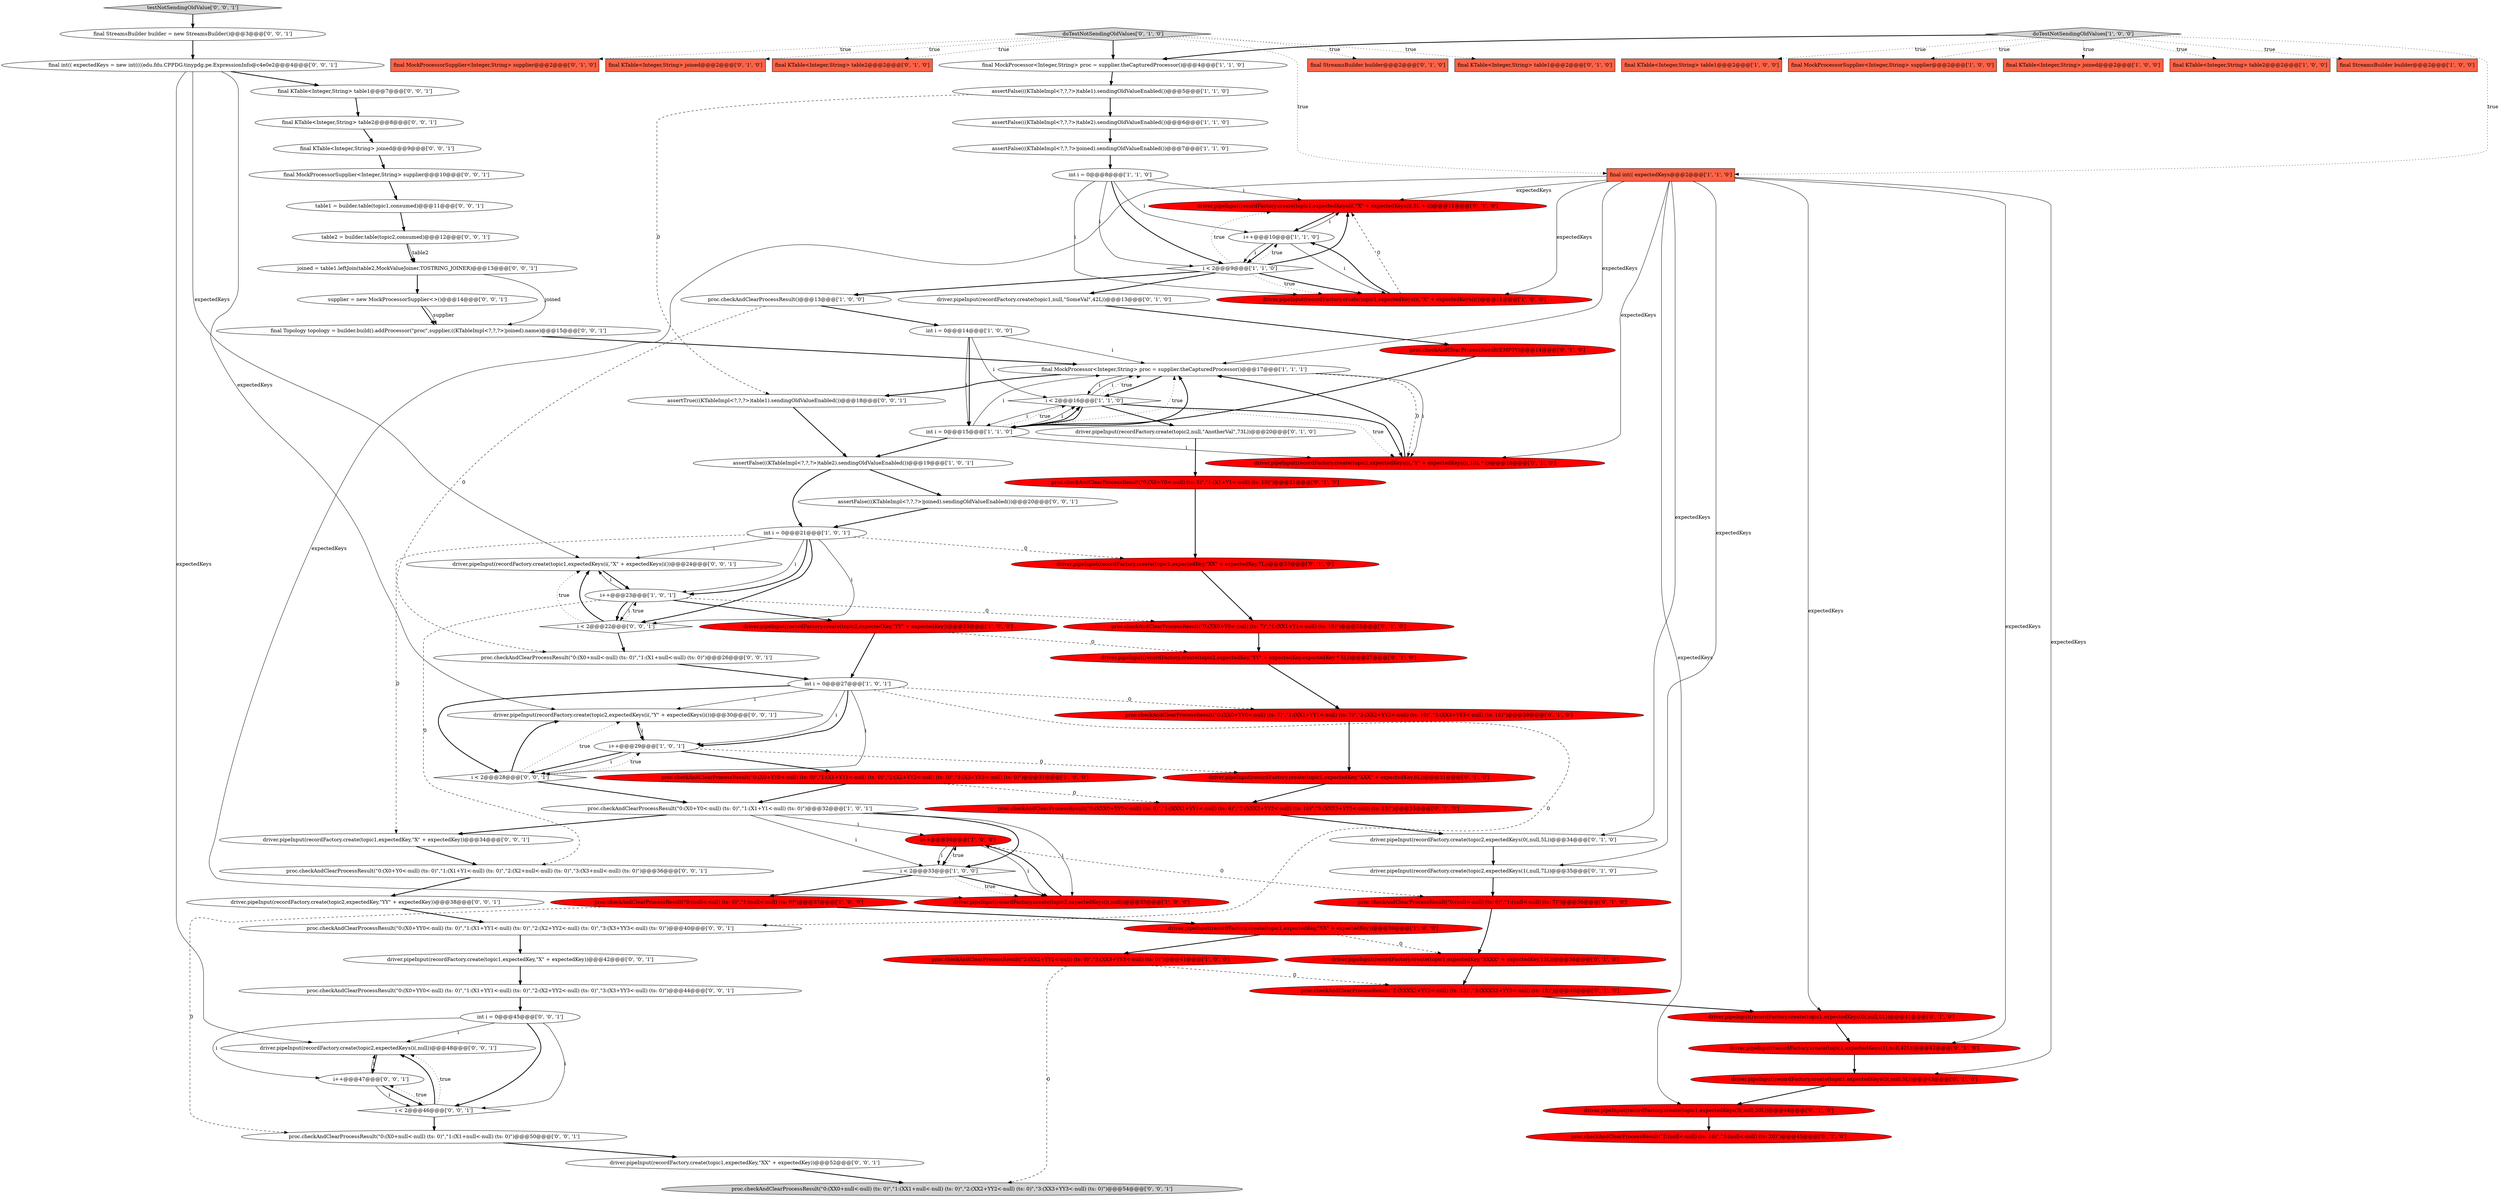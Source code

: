 digraph {
73 [style = filled, label = "final KTable<Integer,String> joined@@@9@@@['0', '0', '1']", fillcolor = white, shape = ellipse image = "AAA0AAABBB3BBB"];
51 [style = filled, label = "driver.pipeInput(recordFactory.create(topic1,expectedKey,\"XXX\" + expectedKey,6L))@@@31@@@['0', '1', '0']", fillcolor = red, shape = ellipse image = "AAA1AAABBB2BBB"];
68 [style = filled, label = "driver.pipeInput(recordFactory.create(topic2,expectedKeys(i(,null))@@@48@@@['0', '0', '1']", fillcolor = white, shape = ellipse image = "AAA0AAABBB3BBB"];
55 [style = filled, label = "final KTable<Integer,String> joined@@@2@@@['0', '1', '0']", fillcolor = tomato, shape = box image = "AAA0AAABBB2BBB"];
37 [style = filled, label = "driver.pipeInput(recordFactory.create(topic1,expectedKeys(i(,\"X\" + expectedKeys(i(,5L + i))@@@11@@@['0', '1', '0']", fillcolor = red, shape = ellipse image = "AAA1AAABBB2BBB"];
42 [style = filled, label = "proc.checkAndClearProcessResult(\"0:(XX0+Y0<-null) (ts: 7)\",\"1:(XX1+Y1<-null) (ts: 10)\")@@@25@@@['0', '1', '0']", fillcolor = red, shape = ellipse image = "AAA1AAABBB2BBB"];
60 [style = filled, label = "driver.pipeInput(recordFactory.create(topic2,expectedKeys(0(,null,5L))@@@34@@@['0', '1', '0']", fillcolor = white, shape = ellipse image = "AAA0AAABBB2BBB"];
12 [style = filled, label = "assertFalse(((KTableImpl<?,?,?>)table2).sendingOldValueEnabled())@@@6@@@['1', '1', '0']", fillcolor = white, shape = ellipse image = "AAA0AAABBB1BBB"];
36 [style = filled, label = "driver.pipeInput(recordFactory.create(topic2,null,\"AnotherVal\",73L))@@@20@@@['0', '1', '0']", fillcolor = white, shape = ellipse image = "AAA0AAABBB2BBB"];
88 [style = filled, label = "proc.checkAndClearProcessResult(\"0:(X0+null<-null) (ts: 0)\",\"1:(X1+null<-null) (ts: 0)\")@@@26@@@['0', '0', '1']", fillcolor = white, shape = ellipse image = "AAA0AAABBB3BBB"];
10 [style = filled, label = "proc.checkAndClearProcessResult(\"0:(null<-null) (ts: 0)\",\"1:(null<-null) (ts: 0)\")@@@37@@@['1', '0', '0']", fillcolor = red, shape = ellipse image = "AAA1AAABBB1BBB"];
17 [style = filled, label = "int i = 0@@@21@@@['1', '0', '1']", fillcolor = white, shape = ellipse image = "AAA0AAABBB1BBB"];
40 [style = filled, label = "proc.checkAndClearProcessResult(\"0:(null<-null) (ts: 6)\",\"1:(null<-null) (ts: 7)\")@@@36@@@['0', '1', '0']", fillcolor = red, shape = ellipse image = "AAA1AAABBB2BBB"];
53 [style = filled, label = "proc.checkAndClearProcessResult(\"0:(XX0+YY0<-null) (ts: 7)\",\"1:(XX1+YY1<-null) (ts: 7)\",\"2:(XX2+YY2<-null) (ts: 10)\",\"3:(XX3+YY3<-null) (ts: 15)\")@@@29@@@['0', '1', '0']", fillcolor = red, shape = ellipse image = "AAA1AAABBB2BBB"];
75 [style = filled, label = "joined = table1.leftJoin(table2,MockValueJoiner.TOSTRING_JOINER)@@@13@@@['0', '0', '1']", fillcolor = white, shape = ellipse image = "AAA0AAABBB3BBB"];
32 [style = filled, label = "i++@@@10@@@['1', '1', '0']", fillcolor = white, shape = ellipse image = "AAA0AAABBB1BBB"];
67 [style = filled, label = "i++@@@47@@@['0', '0', '1']", fillcolor = white, shape = ellipse image = "AAA0AAABBB3BBB"];
13 [style = filled, label = "final KTable<Integer,String> table1@@@2@@@['1', '0', '0']", fillcolor = tomato, shape = box image = "AAA0AAABBB1BBB"];
79 [style = filled, label = "driver.pipeInput(recordFactory.create(topic2,expectedKeys(i(,\"Y\" + expectedKeys(i())@@@30@@@['0', '0', '1']", fillcolor = white, shape = ellipse image = "AAA0AAABBB3BBB"];
16 [style = filled, label = "int i = 0@@@14@@@['1', '0', '0']", fillcolor = white, shape = ellipse image = "AAA0AAABBB1BBB"];
56 [style = filled, label = "proc.checkAndClearProcessResult(\"0:(X0+Y0<-null) (ts: 5)\",\"1:(X1+Y1<-null) (ts: 10)\")@@@21@@@['0', '1', '0']", fillcolor = red, shape = ellipse image = "AAA1AAABBB2BBB"];
65 [style = filled, label = "i < 2@@@28@@@['0', '0', '1']", fillcolor = white, shape = diamond image = "AAA0AAABBB3BBB"];
83 [style = filled, label = "final StreamsBuilder builder = new StreamsBuilder()@@@3@@@['0', '0', '1']", fillcolor = white, shape = ellipse image = "AAA0AAABBB3BBB"];
27 [style = filled, label = "final int(( expectedKeys@@@2@@@['1', '1', '0']", fillcolor = tomato, shape = box image = "AAA0AAABBB1BBB"];
57 [style = filled, label = "proc.checkAndClearProcessResult(\"2:(XXXX2+YY2<-null) (ts: 13)\",\"3:(XXXX3+YY3<-null) (ts: 15)\")@@@40@@@['0', '1', '0']", fillcolor = red, shape = ellipse image = "AAA1AAABBB2BBB"];
1 [style = filled, label = "i < 2@@@9@@@['1', '1', '0']", fillcolor = white, shape = diamond image = "AAA0AAABBB1BBB"];
80 [style = filled, label = "final MockProcessorSupplier<Integer,String> supplier@@@10@@@['0', '0', '1']", fillcolor = white, shape = ellipse image = "AAA0AAABBB3BBB"];
59 [style = filled, label = "driver.pipeInput(recordFactory.create(topic2,expectedKeys(1(,null,7L))@@@35@@@['0', '1', '0']", fillcolor = white, shape = ellipse image = "AAA0AAABBB2BBB"];
35 [style = filled, label = "driver.pipeInput(recordFactory.create(topic1,expectedKey,\"XX\" + expectedKey,7L))@@@23@@@['0', '1', '0']", fillcolor = red, shape = ellipse image = "AAA1AAABBB2BBB"];
52 [style = filled, label = "driver.pipeInput(recordFactory.create(topic1,null,\"SomeVal\",42L))@@@13@@@['0', '1', '0']", fillcolor = white, shape = ellipse image = "AAA0AAABBB2BBB"];
20 [style = filled, label = "i++@@@34@@@['1', '0', '0']", fillcolor = red, shape = ellipse image = "AAA1AAABBB1BBB"];
3 [style = filled, label = "assertFalse(((KTableImpl<?,?,?>)table2).sendingOldValueEnabled())@@@19@@@['1', '0', '1']", fillcolor = white, shape = ellipse image = "AAA0AAABBB1BBB"];
61 [style = filled, label = "doTestNotSendingOldValues['0', '1', '0']", fillcolor = lightgray, shape = diamond image = "AAA0AAABBB2BBB"];
78 [style = filled, label = "driver.pipeInput(recordFactory.create(topic1,expectedKeys(i(,\"X\" + expectedKeys(i())@@@24@@@['0', '0', '1']", fillcolor = white, shape = ellipse image = "AAA0AAABBB3BBB"];
23 [style = filled, label = "proc.checkAndClearProcessResult(\"0:(X0+YY0<-null) (ts: 0)\",\"1:(X1+YY1<-null) (ts: 0)\",\"2:(X2+YY2<-null) (ts: 0)\",\"3:(X3+YY3<-null) (ts: 0)\")@@@31@@@['1', '0', '0']", fillcolor = red, shape = ellipse image = "AAA1AAABBB1BBB"];
44 [style = filled, label = "driver.pipeInput(recordFactory.create(topic1,expectedKeys(1(,null,42L))@@@42@@@['0', '1', '0']", fillcolor = red, shape = ellipse image = "AAA1AAABBB2BBB"];
74 [style = filled, label = "proc.checkAndClearProcessResult(\"0:(X0+Y0<-null) (ts: 0)\",\"1:(X1+Y1<-null) (ts: 0)\",\"2:(X2+null<-null) (ts: 0)\",\"3:(X3+null<-null) (ts: 0)\")@@@36@@@['0', '0', '1']", fillcolor = white, shape = ellipse image = "AAA0AAABBB3BBB"];
21 [style = filled, label = "doTestNotSendingOldValues['1', '0', '0']", fillcolor = lightgray, shape = diamond image = "AAA0AAABBB1BBB"];
85 [style = filled, label = "table2 = builder.table(topic2,consumed)@@@12@@@['0', '0', '1']", fillcolor = white, shape = ellipse image = "AAA0AAABBB3BBB"];
43 [style = filled, label = "proc.checkAndClearProcessResult(\"0:(XXX0+YY0<-null) (ts: 6)\",\"1:(XXX1+YY1<-null) (ts: 6)\",\"2:(XXX2+YY2<-null) (ts: 10)\",\"3:(XXX3+YY3<-null) (ts: 15)\")@@@33@@@['0', '1', '0']", fillcolor = red, shape = ellipse image = "AAA1AAABBB2BBB"];
41 [style = filled, label = "driver.pipeInput(recordFactory.create(topic1,expectedKeys(2(,null,5L))@@@43@@@['0', '1', '0']", fillcolor = red, shape = ellipse image = "AAA1AAABBB2BBB"];
34 [style = filled, label = "proc.checkAndClearProcessResult(\"2:(null<-null) (ts: 10)\",\"3:(null<-null) (ts: 20)\")@@@45@@@['0', '1', '0']", fillcolor = red, shape = ellipse image = "AAA1AAABBB2BBB"];
18 [style = filled, label = "i++@@@23@@@['1', '0', '1']", fillcolor = white, shape = ellipse image = "AAA0AAABBB1BBB"];
58 [style = filled, label = "driver.pipeInput(recordFactory.create(topic2,expectedKeys(i(,\"Y\" + expectedKeys(i(,10L * i))@@@18@@@['0', '1', '0']", fillcolor = red, shape = ellipse image = "AAA1AAABBB2BBB"];
50 [style = filled, label = "driver.pipeInput(recordFactory.create(topic1,expectedKeys(0(,null,0L))@@@41@@@['0', '1', '0']", fillcolor = red, shape = ellipse image = "AAA1AAABBB2BBB"];
87 [style = filled, label = "proc.checkAndClearProcessResult(\"0:(X0+YY0<-null) (ts: 0)\",\"1:(X1+YY1<-null) (ts: 0)\",\"2:(X2+YY2<-null) (ts: 0)\",\"3:(X3+YY3<-null) (ts: 0)\")@@@40@@@['0', '0', '1']", fillcolor = white, shape = ellipse image = "AAA0AAABBB3BBB"];
90 [style = filled, label = "assertFalse(((KTableImpl<?,?,?>)joined).sendingOldValueEnabled())@@@20@@@['0', '0', '1']", fillcolor = white, shape = ellipse image = "AAA0AAABBB3BBB"];
6 [style = filled, label = "final MockProcessorSupplier<Integer,String> supplier@@@2@@@['1', '0', '0']", fillcolor = tomato, shape = box image = "AAA0AAABBB1BBB"];
2 [style = filled, label = "i++@@@29@@@['1', '0', '1']", fillcolor = white, shape = ellipse image = "AAA0AAABBB1BBB"];
14 [style = filled, label = "final MockProcessor<Integer,String> proc = supplier.theCapturedProcessor()@@@4@@@['1', '1', '0']", fillcolor = white, shape = ellipse image = "AAA0AAABBB1BBB"];
24 [style = filled, label = "assertFalse(((KTableImpl<?,?,?>)table1).sendingOldValueEnabled())@@@5@@@['1', '1', '0']", fillcolor = white, shape = ellipse image = "AAA0AAABBB1BBB"];
39 [style = filled, label = "final KTable<Integer,String> table2@@@2@@@['0', '1', '0']", fillcolor = tomato, shape = box image = "AAA0AAABBB2BBB"];
28 [style = filled, label = "proc.checkAndClearProcessResult(\"0:(X0+Y0<-null) (ts: 0)\",\"1:(X1+Y1<-null) (ts: 0)\")@@@32@@@['1', '0', '1']", fillcolor = white, shape = ellipse image = "AAA0AAABBB1BBB"];
89 [style = filled, label = "testNotSendingOldValue['0', '0', '1']", fillcolor = lightgray, shape = diamond image = "AAA0AAABBB3BBB"];
72 [style = filled, label = "final KTable<Integer,String> table1@@@7@@@['0', '0', '1']", fillcolor = white, shape = ellipse image = "AAA0AAABBB3BBB"];
30 [style = filled, label = "driver.pipeInput(recordFactory.create(topic1,expectedKey,\"XX\" + expectedKey))@@@39@@@['1', '0', '0']", fillcolor = red, shape = ellipse image = "AAA1AAABBB1BBB"];
48 [style = filled, label = "proc.checkAndClearProcessResult(EMPTY)@@@14@@@['0', '1', '0']", fillcolor = red, shape = ellipse image = "AAA1AAABBB2BBB"];
62 [style = filled, label = "proc.checkAndClearProcessResult(\"0:(X0+YY0<-null) (ts: 0)\",\"1:(X1+YY1<-null) (ts: 0)\",\"2:(X2+YY2<-null) (ts: 0)\",\"3:(X3+YY3<-null) (ts: 0)\")@@@44@@@['0', '0', '1']", fillcolor = white, shape = ellipse image = "AAA0AAABBB3BBB"];
15 [style = filled, label = "final KTable<Integer,String> joined@@@2@@@['1', '0', '0']", fillcolor = tomato, shape = box image = "AAA0AAABBB1BBB"];
11 [style = filled, label = "final KTable<Integer,String> table2@@@2@@@['1', '0', '0']", fillcolor = tomato, shape = box image = "AAA0AAABBB1BBB"];
33 [style = filled, label = "assertFalse(((KTableImpl<?,?,?>)joined).sendingOldValueEnabled())@@@7@@@['1', '1', '0']", fillcolor = white, shape = ellipse image = "AAA0AAABBB1BBB"];
4 [style = filled, label = "proc.checkAndClearProcessResult()@@@13@@@['1', '0', '0']", fillcolor = white, shape = ellipse image = "AAA0AAABBB1BBB"];
29 [style = filled, label = "driver.pipeInput(recordFactory.create(topic1,expectedKeys(i(,\"X\" + expectedKeys(i())@@@11@@@['1', '0', '0']", fillcolor = red, shape = ellipse image = "AAA1AAABBB1BBB"];
38 [style = filled, label = "final StreamsBuilder builder@@@2@@@['0', '1', '0']", fillcolor = tomato, shape = box image = "AAA0AAABBB2BBB"];
66 [style = filled, label = "int i = 0@@@45@@@['0', '0', '1']", fillcolor = white, shape = ellipse image = "AAA0AAABBB3BBB"];
71 [style = filled, label = "proc.checkAndClearProcessResult(\"0:(XX0+null<-null) (ts: 0)\",\"1:(XX1+null<-null) (ts: 0)\",\"2:(XX2+YY2<-null) (ts: 0)\",\"3:(XX3+YY3<-null) (ts: 0)\")@@@54@@@['0', '0', '1']", fillcolor = lightgray, shape = ellipse image = "AAA0AAABBB3BBB"];
70 [style = filled, label = "proc.checkAndClearProcessResult(\"0:(X0+null<-null) (ts: 0)\",\"1:(X1+null<-null) (ts: 0)\")@@@50@@@['0', '0', '1']", fillcolor = white, shape = ellipse image = "AAA0AAABBB3BBB"];
86 [style = filled, label = "driver.pipeInput(recordFactory.create(topic1,expectedKey,\"X\" + expectedKey))@@@34@@@['0', '0', '1']", fillcolor = white, shape = ellipse image = "AAA0AAABBB3BBB"];
54 [style = filled, label = "final KTable<Integer,String> table1@@@2@@@['0', '1', '0']", fillcolor = tomato, shape = box image = "AAA0AAABBB2BBB"];
49 [style = filled, label = "driver.pipeInput(recordFactory.create(topic2,expectedKey,\"YY\" + expectedKey,expectedKey * 5L))@@@27@@@['0', '1', '0']", fillcolor = red, shape = ellipse image = "AAA1AAABBB2BBB"];
8 [style = filled, label = "final StreamsBuilder builder@@@2@@@['1', '0', '0']", fillcolor = tomato, shape = box image = "AAA0AAABBB1BBB"];
5 [style = filled, label = "final MockProcessor<Integer,String> proc = supplier.theCapturedProcessor()@@@17@@@['1', '1', '1']", fillcolor = white, shape = ellipse image = "AAA0AAABBB1BBB"];
92 [style = filled, label = "driver.pipeInput(recordFactory.create(topic1,expectedKey,\"XX\" + expectedKey))@@@52@@@['0', '0', '1']", fillcolor = white, shape = ellipse image = "AAA0AAABBB3BBB"];
63 [style = filled, label = "driver.pipeInput(recordFactory.create(topic1,expectedKey,\"X\" + expectedKey))@@@42@@@['0', '0', '1']", fillcolor = white, shape = ellipse image = "AAA0AAABBB3BBB"];
69 [style = filled, label = "assertTrue(((KTableImpl<?,?,?>)table1).sendingOldValueEnabled())@@@18@@@['0', '0', '1']", fillcolor = white, shape = ellipse image = "AAA0AAABBB3BBB"];
91 [style = filled, label = "i < 2@@@46@@@['0', '0', '1']", fillcolor = white, shape = diamond image = "AAA0AAABBB3BBB"];
26 [style = filled, label = "int i = 0@@@8@@@['1', '1', '0']", fillcolor = white, shape = ellipse image = "AAA0AAABBB1BBB"];
93 [style = filled, label = "final KTable<Integer,String> table2@@@8@@@['0', '0', '1']", fillcolor = white, shape = ellipse image = "AAA0AAABBB3BBB"];
45 [style = filled, label = "driver.pipeInput(recordFactory.create(topic1,expectedKeys(3(,null,20L))@@@44@@@['0', '1', '0']", fillcolor = red, shape = ellipse image = "AAA1AAABBB2BBB"];
7 [style = filled, label = "proc.checkAndClearProcessResult(\"2:(XX2+YY2<-null) (ts: 0)\",\"3:(XX3+YY3<-null) (ts: 0)\")@@@41@@@['1', '0', '0']", fillcolor = red, shape = ellipse image = "AAA1AAABBB1BBB"];
22 [style = filled, label = "int i = 0@@@27@@@['1', '0', '1']", fillcolor = white, shape = ellipse image = "AAA0AAABBB1BBB"];
47 [style = filled, label = "final MockProcessorSupplier<Integer,String> supplier@@@2@@@['0', '1', '0']", fillcolor = tomato, shape = box image = "AAA0AAABBB2BBB"];
84 [style = filled, label = "driver.pipeInput(recordFactory.create(topic2,expectedKey,\"YY\" + expectedKey))@@@38@@@['0', '0', '1']", fillcolor = white, shape = ellipse image = "AAA0AAABBB3BBB"];
81 [style = filled, label = "supplier = new MockProcessorSupplier<>()@@@14@@@['0', '0', '1']", fillcolor = white, shape = ellipse image = "AAA0AAABBB3BBB"];
77 [style = filled, label = "table1 = builder.table(topic1,consumed)@@@11@@@['0', '0', '1']", fillcolor = white, shape = ellipse image = "AAA0AAABBB3BBB"];
0 [style = filled, label = "int i = 0@@@15@@@['1', '1', '0']", fillcolor = white, shape = ellipse image = "AAA0AAABBB1BBB"];
19 [style = filled, label = "i < 2@@@33@@@['1', '0', '0']", fillcolor = white, shape = diamond image = "AAA0AAABBB1BBB"];
25 [style = filled, label = "driver.pipeInput(recordFactory.create(topic2,expectedKeys(i(,null))@@@35@@@['1', '0', '0']", fillcolor = red, shape = ellipse image = "AAA1AAABBB1BBB"];
64 [style = filled, label = "i < 2@@@22@@@['0', '0', '1']", fillcolor = white, shape = diamond image = "AAA0AAABBB3BBB"];
76 [style = filled, label = "final int(( expectedKeys = new int((((edu.fdu.CPPDG.tinypdg.pe.ExpressionInfo@c4e0e2@@@4@@@['0', '0', '1']", fillcolor = white, shape = ellipse image = "AAA0AAABBB3BBB"];
31 [style = filled, label = "driver.pipeInput(recordFactory.create(topic2,expectedKey,\"YY\" + expectedKey))@@@25@@@['1', '0', '0']", fillcolor = red, shape = ellipse image = "AAA1AAABBB1BBB"];
46 [style = filled, label = "driver.pipeInput(recordFactory.create(topic1,expectedKey,\"XXXX\" + expectedKey,13L))@@@38@@@['0', '1', '0']", fillcolor = red, shape = ellipse image = "AAA1AAABBB2BBB"];
9 [style = filled, label = "i < 2@@@16@@@['1', '1', '0']", fillcolor = white, shape = diamond image = "AAA0AAABBB1BBB"];
82 [style = filled, label = "final Topology topology = builder.build().addProcessor(\"proc\",supplier,((KTableImpl<?,?,?>)joined).name)@@@15@@@['0', '0', '1']", fillcolor = white, shape = ellipse image = "AAA0AAABBB3BBB"];
9->0 [style = solid, label="i"];
9->58 [style = dotted, label="true"];
14->24 [style = bold, label=""];
5->58 [style = dashed, label="0"];
16->0 [style = bold, label=""];
43->60 [style = bold, label=""];
0->5 [style = dotted, label="true"];
5->9 [style = bold, label=""];
18->64 [style = bold, label=""];
21->11 [style = dotted, label="true"];
21->15 [style = dotted, label="true"];
20->40 [style = dashed, label="0"];
89->83 [style = bold, label=""];
27->29 [style = solid, label="expectedKeys"];
21->8 [style = dotted, label="true"];
50->44 [style = bold, label=""];
17->35 [style = dashed, label="0"];
82->5 [style = bold, label=""];
21->27 [style = dotted, label="true"];
61->39 [style = dotted, label="true"];
16->9 [style = solid, label="i"];
26->1 [style = solid, label="i"];
27->50 [style = solid, label="expectedKeys"];
22->65 [style = bold, label=""];
22->53 [style = dashed, label="0"];
9->58 [style = bold, label=""];
29->37 [style = dashed, label="0"];
32->1 [style = solid, label="i"];
23->28 [style = bold, label=""];
23->43 [style = dashed, label="0"];
2->23 [style = bold, label=""];
22->65 [style = solid, label="i"];
73->80 [style = bold, label=""];
27->60 [style = solid, label="expectedKeys"];
61->27 [style = dotted, label="true"];
37->32 [style = bold, label=""];
41->45 [style = bold, label=""];
2->79 [style = solid, label="i"];
27->41 [style = solid, label="expectedKeys"];
4->16 [style = bold, label=""];
66->68 [style = solid, label="i"];
64->88 [style = bold, label=""];
26->32 [style = solid, label="i"];
5->9 [style = solid, label="i"];
0->3 [style = bold, label=""];
17->78 [style = solid, label="i"];
18->31 [style = bold, label=""];
1->4 [style = bold, label=""];
28->20 [style = solid, label="i"];
64->18 [style = dotted, label="true"];
75->82 [style = solid, label="joined"];
30->46 [style = dashed, label="0"];
17->86 [style = dashed, label="0"];
26->1 [style = bold, label=""];
22->2 [style = solid, label="i"];
26->37 [style = solid, label="i"];
27->44 [style = solid, label="expectedKeys"];
20->19 [style = solid, label="i"];
61->38 [style = dotted, label="true"];
72->93 [style = bold, label=""];
17->64 [style = solid, label="i"];
19->25 [style = bold, label=""];
1->32 [style = dotted, label="true"];
87->63 [style = bold, label=""];
18->42 [style = dashed, label="0"];
61->47 [style = dotted, label="true"];
22->79 [style = solid, label="i"];
86->74 [style = bold, label=""];
76->78 [style = solid, label="expectedKeys"];
7->57 [style = dashed, label="0"];
63->62 [style = bold, label=""];
65->2 [style = dotted, label="true"];
70->92 [style = bold, label=""];
27->58 [style = solid, label="expectedKeys"];
81->82 [style = bold, label=""];
30->7 [style = bold, label=""];
29->32 [style = bold, label=""];
7->71 [style = dashed, label="0"];
52->48 [style = bold, label=""];
90->17 [style = bold, label=""];
44->41 [style = bold, label=""];
12->33 [style = bold, label=""];
28->19 [style = bold, label=""];
91->70 [style = bold, label=""];
20->25 [style = solid, label="i"];
21->13 [style = dotted, label="true"];
27->59 [style = solid, label="expectedKeys"];
92->71 [style = bold, label=""];
0->58 [style = solid, label="i"];
17->64 [style = bold, label=""];
20->19 [style = bold, label=""];
2->51 [style = dashed, label="0"];
10->70 [style = dashed, label="0"];
31->49 [style = dashed, label="0"];
61->54 [style = dotted, label="true"];
21->6 [style = dotted, label="true"];
16->0 [style = solid, label="i"];
24->12 [style = bold, label=""];
26->29 [style = solid, label="i"];
22->2 [style = bold, label=""];
22->87 [style = dashed, label="0"];
64->78 [style = dotted, label="true"];
1->52 [style = bold, label=""];
9->5 [style = solid, label="i"];
18->64 [style = solid, label="i"];
35->42 [style = bold, label=""];
74->84 [style = bold, label=""];
67->91 [style = solid, label="i"];
65->79 [style = bold, label=""];
19->10 [style = bold, label=""];
67->91 [style = bold, label=""];
62->66 [style = bold, label=""];
66->91 [style = solid, label="i"];
32->37 [style = solid, label="i"];
33->26 [style = bold, label=""];
56->35 [style = bold, label=""];
25->20 [style = bold, label=""];
76->68 [style = solid, label="expectedKeys"];
65->28 [style = bold, label=""];
27->45 [style = solid, label="expectedKeys"];
61->55 [style = dotted, label="true"];
76->79 [style = solid, label="expectedKeys"];
32->1 [style = bold, label=""];
28->19 [style = solid, label="i"];
64->78 [style = bold, label=""];
78->18 [style = bold, label=""];
77->85 [style = bold, label=""];
85->75 [style = solid, label="table2"];
69->3 [style = bold, label=""];
3->17 [style = bold, label=""];
51->43 [style = bold, label=""];
83->76 [style = bold, label=""];
32->29 [style = solid, label="i"];
1->29 [style = bold, label=""];
75->81 [style = bold, label=""];
1->37 [style = dotted, label="true"];
65->79 [style = dotted, label="true"];
46->57 [style = bold, label=""];
0->9 [style = dotted, label="true"];
10->30 [style = bold, label=""];
1->37 [style = bold, label=""];
0->5 [style = bold, label=""];
21->14 [style = bold, label=""];
9->36 [style = bold, label=""];
91->68 [style = bold, label=""];
9->5 [style = dotted, label="true"];
0->9 [style = solid, label="i"];
36->56 [style = bold, label=""];
4->88 [style = dashed, label="0"];
0->9 [style = bold, label=""];
19->25 [style = dotted, label="true"];
2->65 [style = solid, label="i"];
31->22 [style = bold, label=""];
9->0 [style = bold, label=""];
24->69 [style = dashed, label="0"];
53->51 [style = bold, label=""];
28->25 [style = solid, label="i"];
79->2 [style = bold, label=""];
57->50 [style = bold, label=""];
68->67 [style = bold, label=""];
91->68 [style = dotted, label="true"];
18->74 [style = dashed, label="0"];
19->20 [style = dotted, label="true"];
59->40 [style = bold, label=""];
28->86 [style = bold, label=""];
81->82 [style = solid, label="supplier"];
27->25 [style = solid, label="expectedKeys"];
60->59 [style = bold, label=""];
85->75 [style = bold, label=""];
48->0 [style = bold, label=""];
0->5 [style = solid, label="i"];
17->18 [style = solid, label="i"];
18->78 [style = solid, label="i"];
40->46 [style = bold, label=""];
49->53 [style = bold, label=""];
1->29 [style = dotted, label="true"];
67->68 [style = solid, label="i"];
76->72 [style = bold, label=""];
16->5 [style = solid, label="i"];
88->22 [style = bold, label=""];
84->87 [style = bold, label=""];
61->14 [style = bold, label=""];
3->90 [style = bold, label=""];
5->69 [style = bold, label=""];
27->37 [style = solid, label="expectedKeys"];
58->5 [style = bold, label=""];
80->77 [style = bold, label=""];
42->49 [style = bold, label=""];
66->67 [style = solid, label="i"];
2->65 [style = bold, label=""];
66->91 [style = bold, label=""];
27->5 [style = solid, label="expectedKeys"];
5->58 [style = solid, label="i"];
91->67 [style = dotted, label="true"];
45->34 [style = bold, label=""];
17->18 [style = bold, label=""];
93->73 [style = bold, label=""];
}
